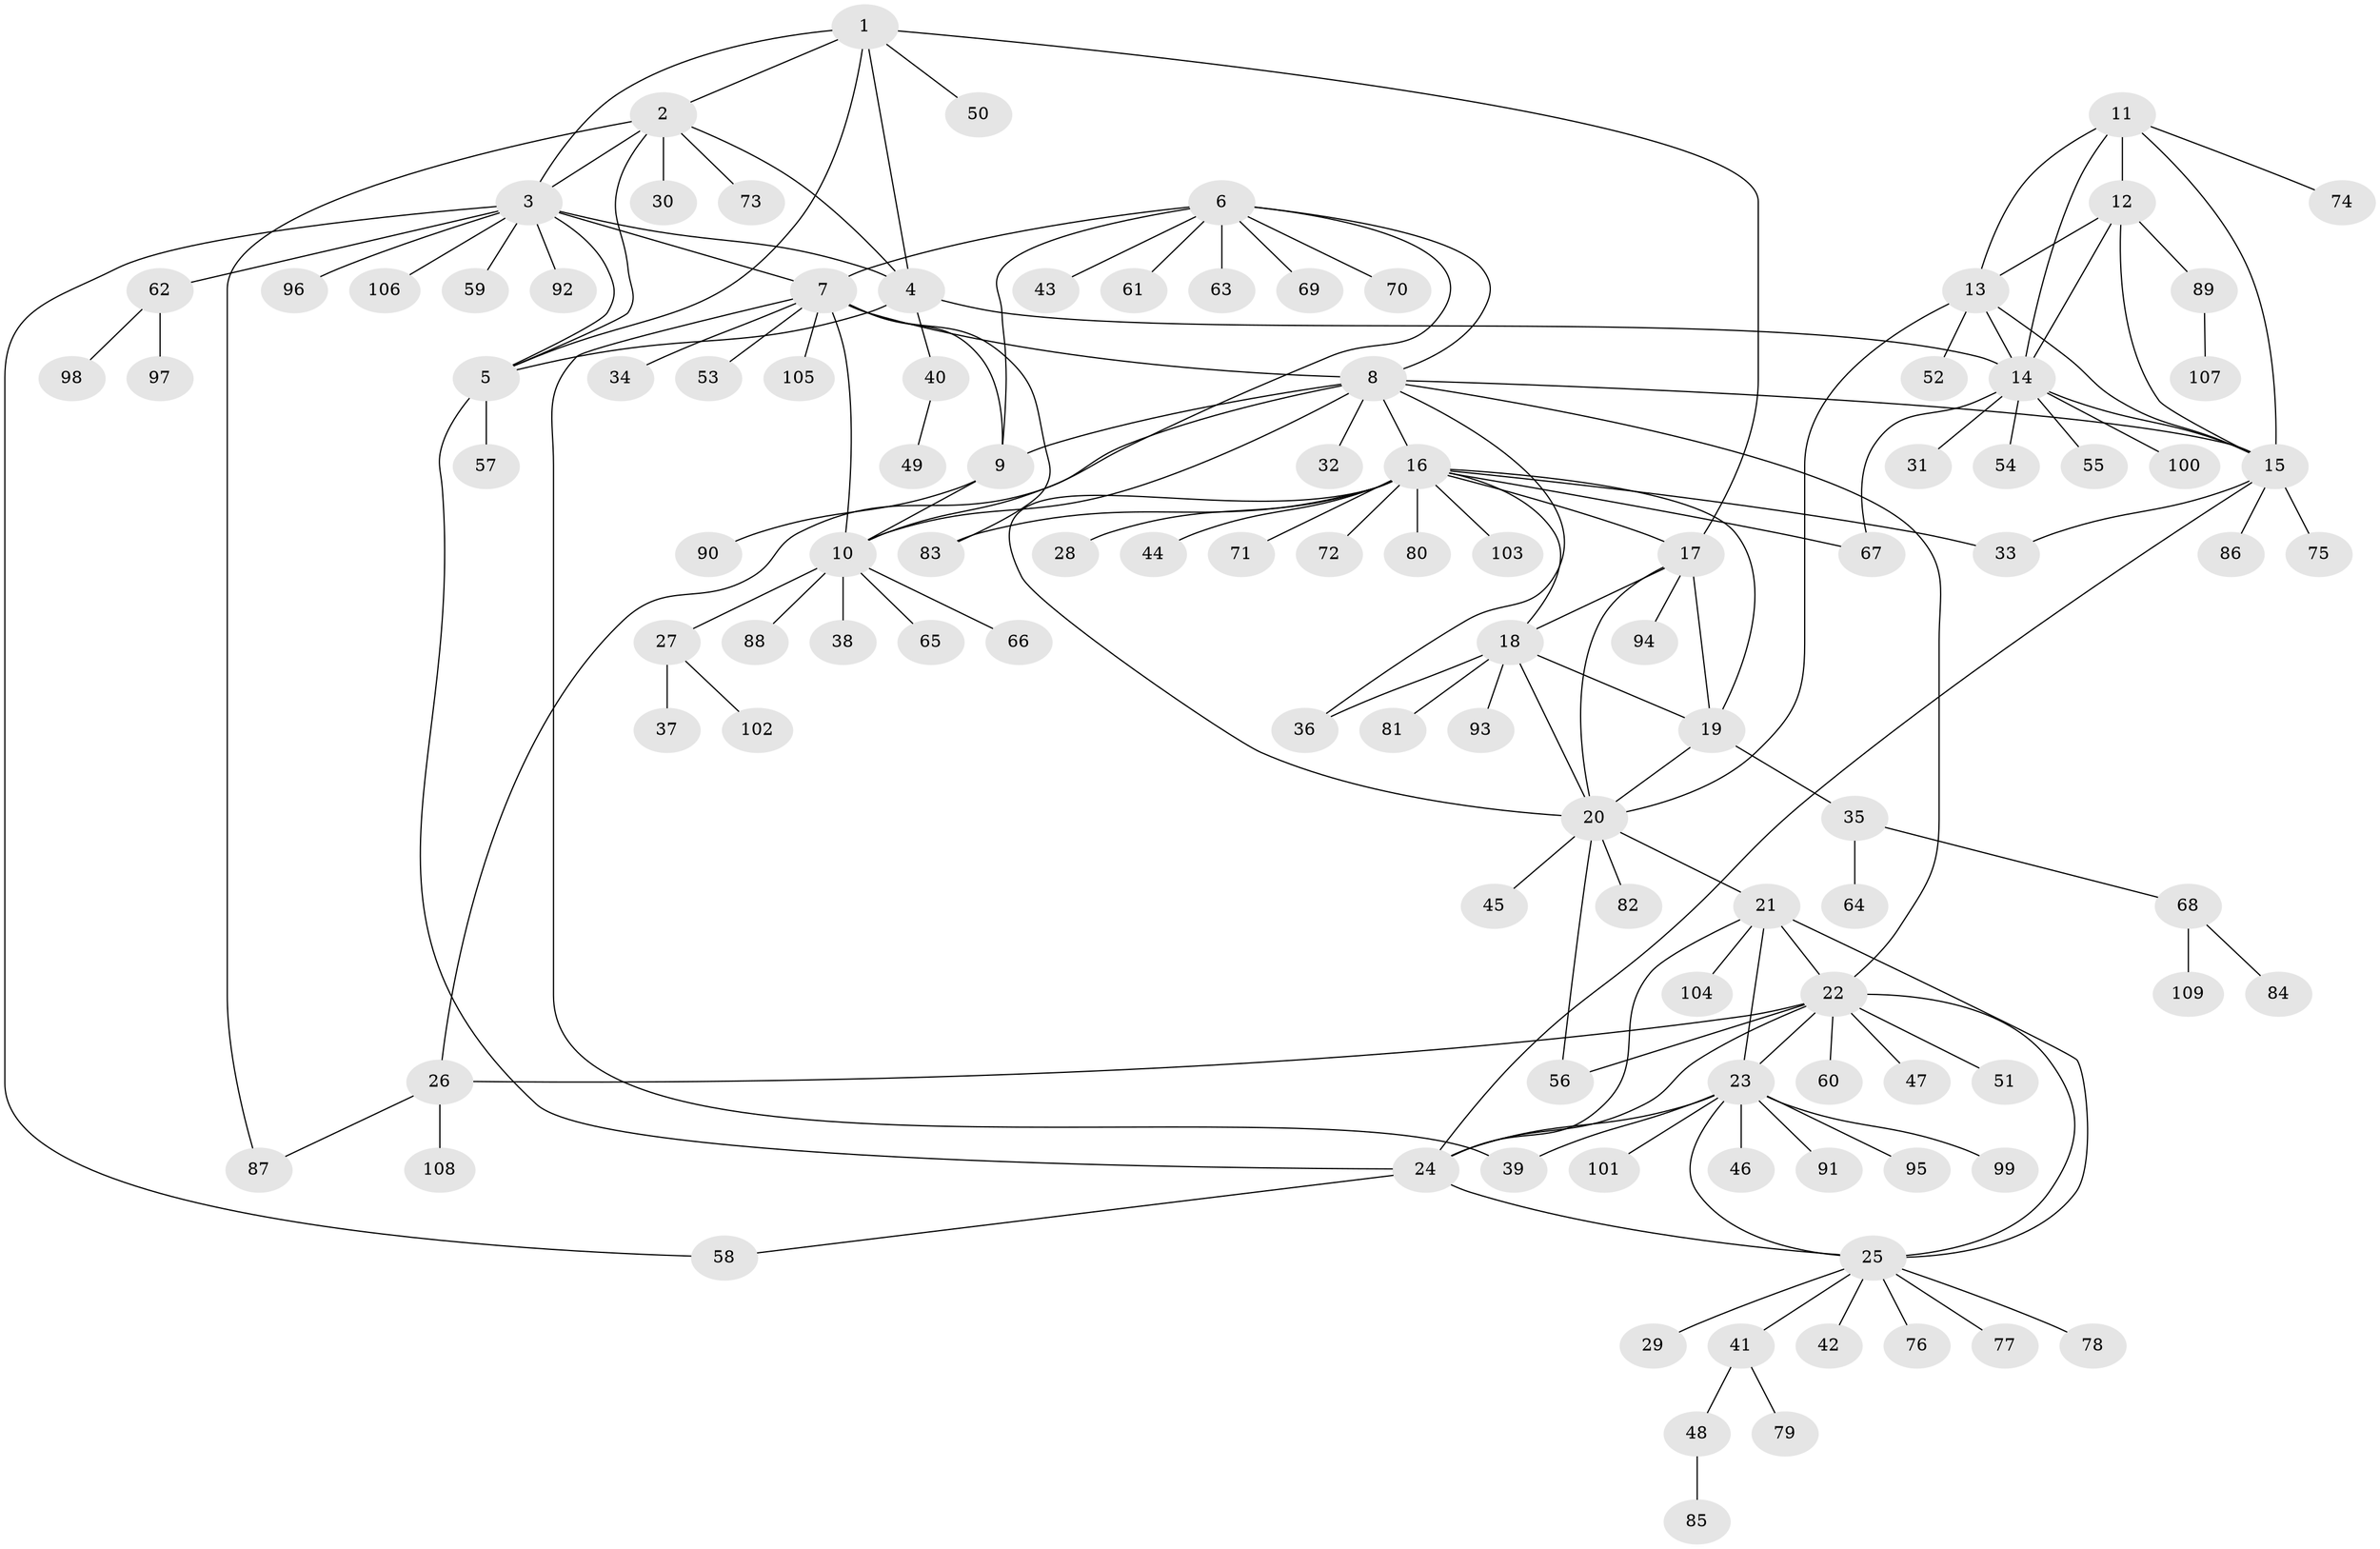 // Generated by graph-tools (version 1.1) at 2025/55/03/09/25 04:55:19]
// undirected, 109 vertices, 153 edges
graph export_dot {
graph [start="1"]
  node [color=gray90,style=filled];
  1;
  2;
  3;
  4;
  5;
  6;
  7;
  8;
  9;
  10;
  11;
  12;
  13;
  14;
  15;
  16;
  17;
  18;
  19;
  20;
  21;
  22;
  23;
  24;
  25;
  26;
  27;
  28;
  29;
  30;
  31;
  32;
  33;
  34;
  35;
  36;
  37;
  38;
  39;
  40;
  41;
  42;
  43;
  44;
  45;
  46;
  47;
  48;
  49;
  50;
  51;
  52;
  53;
  54;
  55;
  56;
  57;
  58;
  59;
  60;
  61;
  62;
  63;
  64;
  65;
  66;
  67;
  68;
  69;
  70;
  71;
  72;
  73;
  74;
  75;
  76;
  77;
  78;
  79;
  80;
  81;
  82;
  83;
  84;
  85;
  86;
  87;
  88;
  89;
  90;
  91;
  92;
  93;
  94;
  95;
  96;
  97;
  98;
  99;
  100;
  101;
  102;
  103;
  104;
  105;
  106;
  107;
  108;
  109;
  1 -- 2;
  1 -- 3;
  1 -- 4;
  1 -- 5;
  1 -- 17;
  1 -- 50;
  2 -- 3;
  2 -- 4;
  2 -- 5;
  2 -- 30;
  2 -- 73;
  2 -- 87;
  3 -- 4;
  3 -- 5;
  3 -- 7;
  3 -- 58;
  3 -- 59;
  3 -- 62;
  3 -- 92;
  3 -- 96;
  3 -- 106;
  4 -- 5;
  4 -- 14;
  4 -- 40;
  5 -- 24;
  5 -- 57;
  6 -- 7;
  6 -- 8;
  6 -- 9;
  6 -- 10;
  6 -- 43;
  6 -- 61;
  6 -- 63;
  6 -- 69;
  6 -- 70;
  7 -- 8;
  7 -- 9;
  7 -- 10;
  7 -- 34;
  7 -- 39;
  7 -- 53;
  7 -- 83;
  7 -- 105;
  8 -- 9;
  8 -- 10;
  8 -- 15;
  8 -- 16;
  8 -- 22;
  8 -- 26;
  8 -- 32;
  8 -- 36;
  9 -- 10;
  9 -- 90;
  10 -- 27;
  10 -- 38;
  10 -- 65;
  10 -- 66;
  10 -- 88;
  11 -- 12;
  11 -- 13;
  11 -- 14;
  11 -- 15;
  11 -- 74;
  12 -- 13;
  12 -- 14;
  12 -- 15;
  12 -- 89;
  13 -- 14;
  13 -- 15;
  13 -- 20;
  13 -- 52;
  14 -- 15;
  14 -- 31;
  14 -- 54;
  14 -- 55;
  14 -- 67;
  14 -- 100;
  15 -- 24;
  15 -- 33;
  15 -- 75;
  15 -- 86;
  16 -- 17;
  16 -- 18;
  16 -- 19;
  16 -- 20;
  16 -- 28;
  16 -- 33;
  16 -- 44;
  16 -- 67;
  16 -- 71;
  16 -- 72;
  16 -- 80;
  16 -- 83;
  16 -- 103;
  17 -- 18;
  17 -- 19;
  17 -- 20;
  17 -- 94;
  18 -- 19;
  18 -- 20;
  18 -- 36;
  18 -- 81;
  18 -- 93;
  19 -- 20;
  19 -- 35;
  20 -- 21;
  20 -- 45;
  20 -- 56;
  20 -- 82;
  21 -- 22;
  21 -- 23;
  21 -- 24;
  21 -- 25;
  21 -- 104;
  22 -- 23;
  22 -- 24;
  22 -- 25;
  22 -- 26;
  22 -- 47;
  22 -- 51;
  22 -- 56;
  22 -- 60;
  23 -- 24;
  23 -- 25;
  23 -- 39;
  23 -- 46;
  23 -- 91;
  23 -- 95;
  23 -- 99;
  23 -- 101;
  24 -- 25;
  24 -- 58;
  25 -- 29;
  25 -- 41;
  25 -- 42;
  25 -- 76;
  25 -- 77;
  25 -- 78;
  26 -- 87;
  26 -- 108;
  27 -- 37;
  27 -- 102;
  35 -- 64;
  35 -- 68;
  40 -- 49;
  41 -- 48;
  41 -- 79;
  48 -- 85;
  62 -- 97;
  62 -- 98;
  68 -- 84;
  68 -- 109;
  89 -- 107;
}
